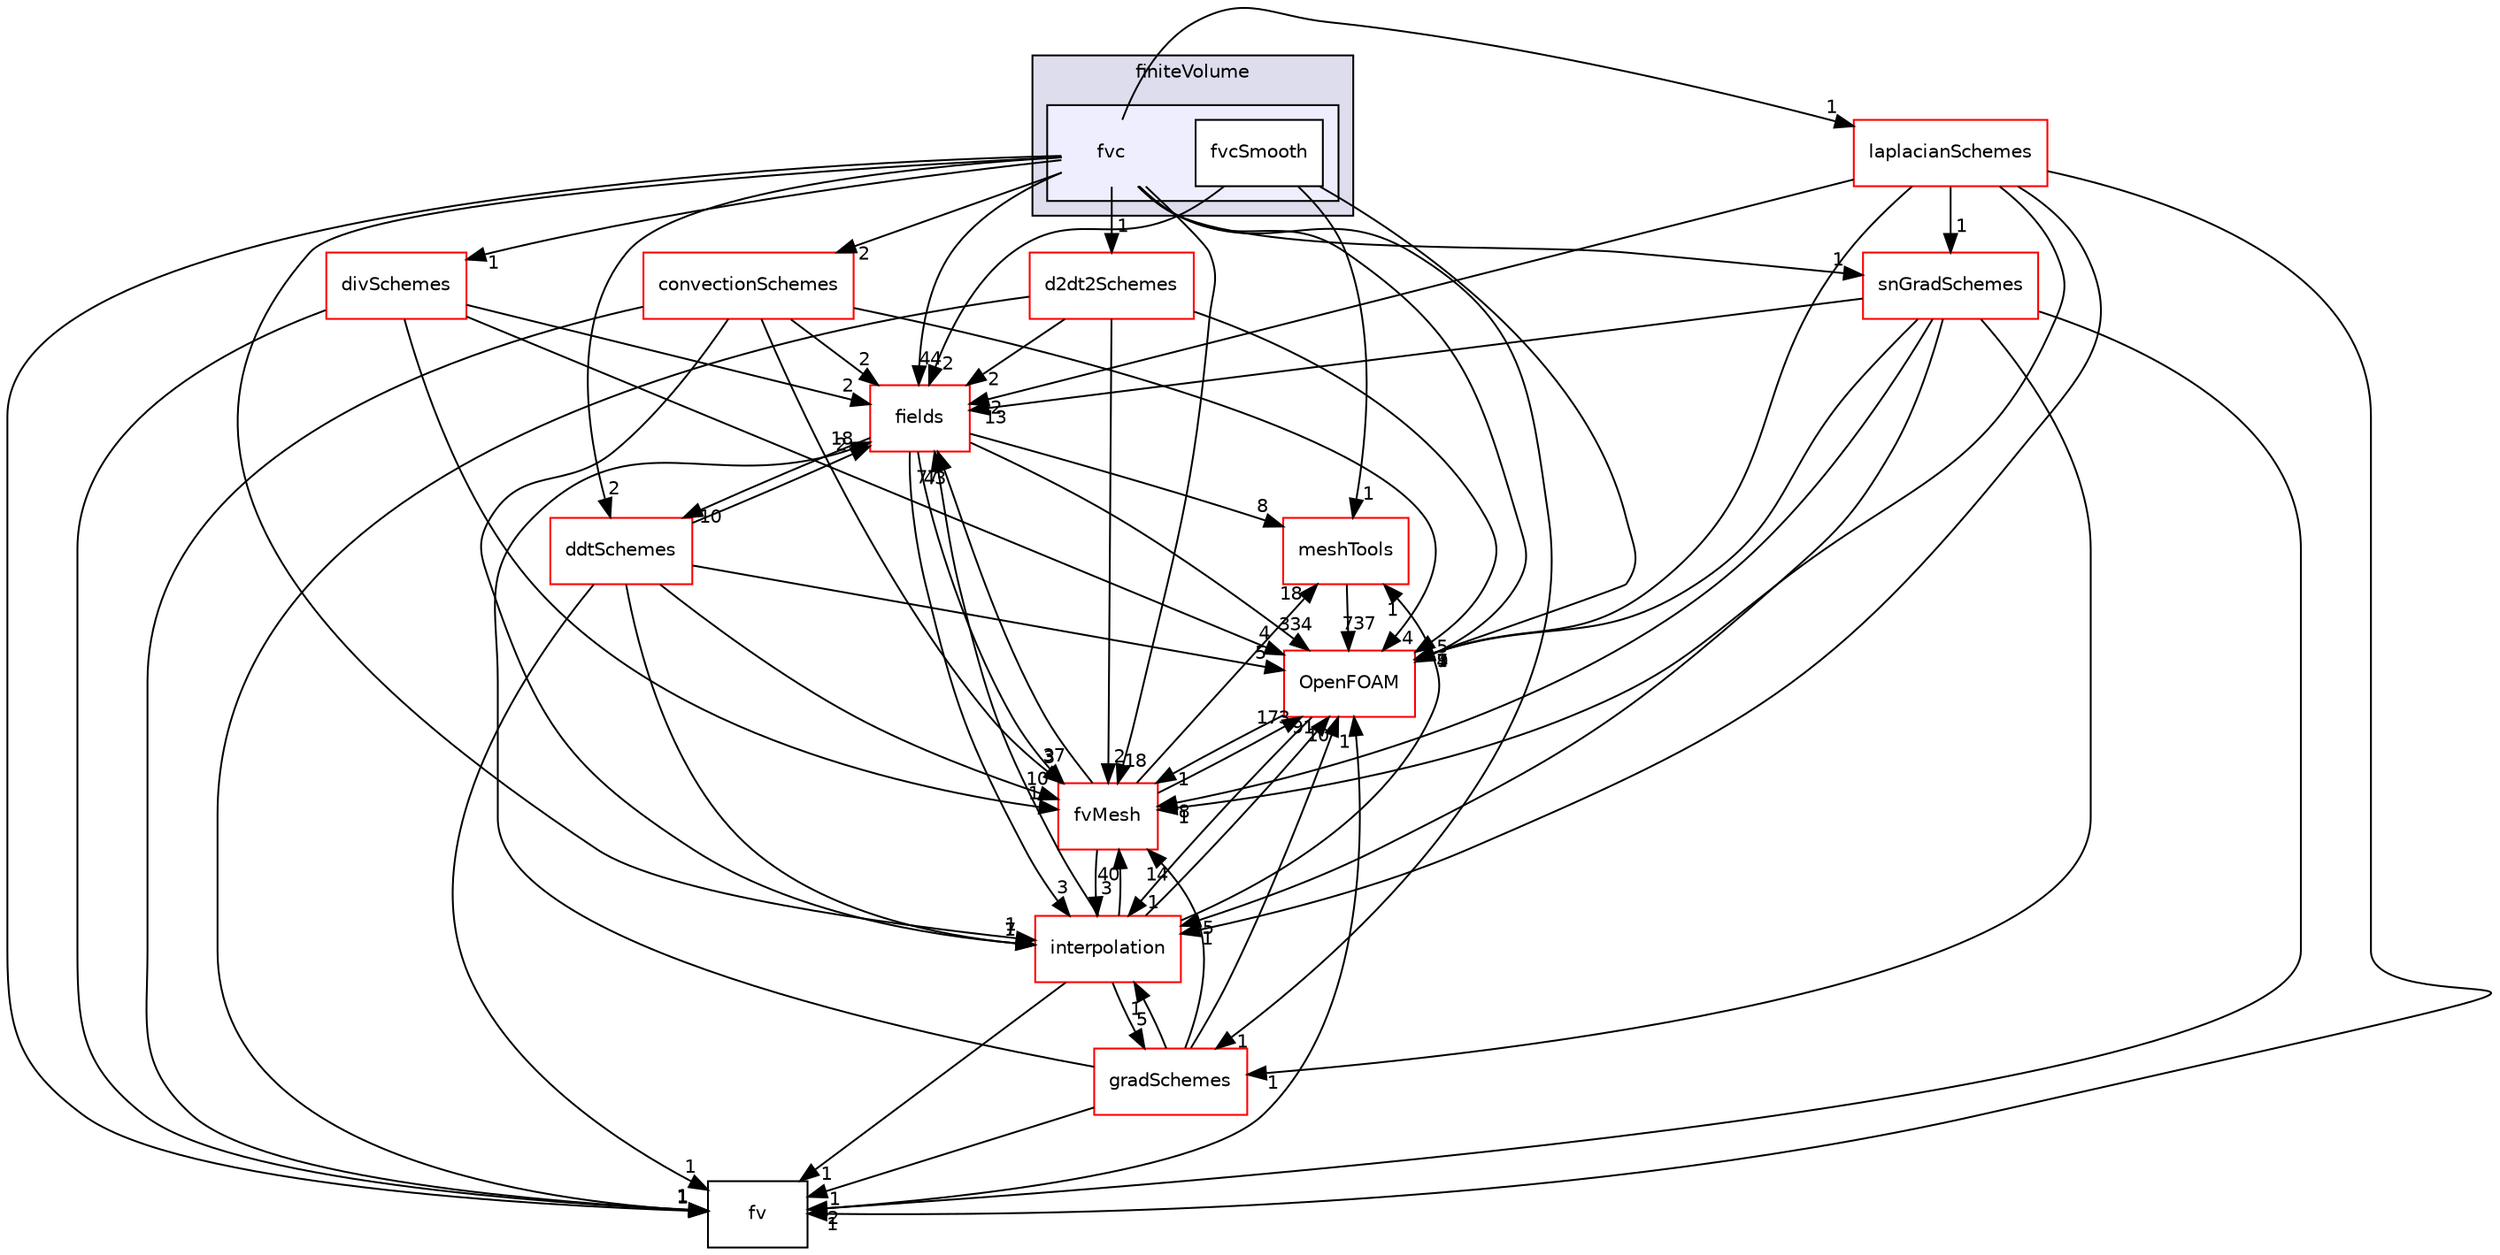digraph "src/finiteVolume/finiteVolume/fvc" {
  bgcolor=transparent;
  compound=true
  node [ fontsize="10", fontname="Helvetica"];
  edge [ labelfontsize="10", labelfontname="Helvetica"];
  subgraph clusterdir_2ea871e4defbdbd60808750cae643c63 {
    graph [ bgcolor="#ddddee", pencolor="black", label="finiteVolume" fontname="Helvetica", fontsize="10", URL="dir_2ea871e4defbdbd60808750cae643c63.html"]
  subgraph clusterdir_f4030f3362933683136e1dae328f10c0 {
    graph [ bgcolor="#eeeeff", pencolor="black", label="" URL="dir_f4030f3362933683136e1dae328f10c0.html"];
    dir_f4030f3362933683136e1dae328f10c0 [shape=plaintext label="fvc"];
    dir_bf3608eeadbcfde9dab130fa1ea4a0a1 [shape=box label="fvcSmooth" color="black" fillcolor="white" style="filled" URL="dir_bf3608eeadbcfde9dab130fa1ea4a0a1.html"];
  }
  }
  dir_203b29e442aa07f4b4423b43d42a1b70 [shape=box label="convectionSchemes" color="red" URL="dir_203b29e442aa07f4b4423b43d42a1b70.html"];
  dir_211d73fd6015a334f4cd90c9fb88c421 [shape=box label="gradSchemes" color="red" URL="dir_211d73fd6015a334f4cd90c9fb88c421.html"];
  dir_adc25defcf392e8d3a8e074b114e044e [shape=box label="d2dt2Schemes" color="red" URL="dir_adc25defcf392e8d3a8e074b114e044e.html"];
  dir_25ab4a83a983f7bb7a38b7f63bb141b7 [shape=box label="fields" color="red" URL="dir_25ab4a83a983f7bb7a38b7f63bb141b7.html"];
  dir_fdd76c956236d260794db7c0edbd8ca0 [shape=box label="divSchemes" color="red" URL="dir_fdd76c956236d260794db7c0edbd8ca0.html"];
  dir_ae30ad0bef50cf391b24c614251bb9fd [shape=box label="meshTools" color="red" URL="dir_ae30ad0bef50cf391b24c614251bb9fd.html"];
  dir_91771073560c986101bf22be7764122a [shape=box label="ddtSchemes" color="red" URL="dir_91771073560c986101bf22be7764122a.html"];
  dir_c382fa095c9c33d8673c0dd60aaef275 [shape=box label="fvMesh" color="red" URL="dir_c382fa095c9c33d8673c0dd60aaef275.html"];
  dir_f2a32fae3c7e5034ec75716fe725e251 [shape=box label="snGradSchemes" color="red" URL="dir_f2a32fae3c7e5034ec75716fe725e251.html"];
  dir_a586eb954e2e5e74ecf6fe95a2457777 [shape=box label="interpolation" color="red" URL="dir_a586eb954e2e5e74ecf6fe95a2457777.html"];
  dir_c5473ff19b20e6ec4dfe5c310b3778a8 [shape=box label="OpenFOAM" color="red" URL="dir_c5473ff19b20e6ec4dfe5c310b3778a8.html"];
  dir_9d1bb040ba59f659837e207512074d53 [shape=box label="laplacianSchemes" color="red" URL="dir_9d1bb040ba59f659837e207512074d53.html"];
  dir_0096c9c8cdcbf8f4884c37173134f444 [shape=box label="fv" URL="dir_0096c9c8cdcbf8f4884c37173134f444.html"];
  dir_203b29e442aa07f4b4423b43d42a1b70->dir_25ab4a83a983f7bb7a38b7f63bb141b7 [headlabel="2", labeldistance=1.5 headhref="dir_001055_000931.html"];
  dir_203b29e442aa07f4b4423b43d42a1b70->dir_c382fa095c9c33d8673c0dd60aaef275 [headlabel="3", labeldistance=1.5 headhref="dir_001055_001115.html"];
  dir_203b29e442aa07f4b4423b43d42a1b70->dir_a586eb954e2e5e74ecf6fe95a2457777 [headlabel="1", labeldistance=1.5 headhref="dir_001055_001161.html"];
  dir_203b29e442aa07f4b4423b43d42a1b70->dir_c5473ff19b20e6ec4dfe5c310b3778a8 [headlabel="4", labeldistance=1.5 headhref="dir_001055_001888.html"];
  dir_203b29e442aa07f4b4423b43d42a1b70->dir_0096c9c8cdcbf8f4884c37173134f444 [headlabel="1", labeldistance=1.5 headhref="dir_001055_001077.html"];
  dir_211d73fd6015a334f4cd90c9fb88c421->dir_25ab4a83a983f7bb7a38b7f63bb141b7 [headlabel="18", labeldistance=1.5 headhref="dir_001083_000931.html"];
  dir_211d73fd6015a334f4cd90c9fb88c421->dir_c382fa095c9c33d8673c0dd60aaef275 [headlabel="14", labeldistance=1.5 headhref="dir_001083_001115.html"];
  dir_211d73fd6015a334f4cd90c9fb88c421->dir_a586eb954e2e5e74ecf6fe95a2457777 [headlabel="1", labeldistance=1.5 headhref="dir_001083_001161.html"];
  dir_211d73fd6015a334f4cd90c9fb88c421->dir_c5473ff19b20e6ec4dfe5c310b3778a8 [headlabel="10", labeldistance=1.5 headhref="dir_001083_001888.html"];
  dir_211d73fd6015a334f4cd90c9fb88c421->dir_0096c9c8cdcbf8f4884c37173134f444 [headlabel="1", labeldistance=1.5 headhref="dir_001083_001077.html"];
  dir_adc25defcf392e8d3a8e074b114e044e->dir_25ab4a83a983f7bb7a38b7f63bb141b7 [headlabel="2", labeldistance=1.5 headhref="dir_001060_000931.html"];
  dir_adc25defcf392e8d3a8e074b114e044e->dir_c382fa095c9c33d8673c0dd60aaef275 [headlabel="2", labeldistance=1.5 headhref="dir_001060_001115.html"];
  dir_adc25defcf392e8d3a8e074b114e044e->dir_c5473ff19b20e6ec4dfe5c310b3778a8 [headlabel="5", labeldistance=1.5 headhref="dir_001060_001888.html"];
  dir_adc25defcf392e8d3a8e074b114e044e->dir_0096c9c8cdcbf8f4884c37173134f444 [headlabel="1", labeldistance=1.5 headhref="dir_001060_001077.html"];
  dir_25ab4a83a983f7bb7a38b7f63bb141b7->dir_ae30ad0bef50cf391b24c614251bb9fd [headlabel="8", labeldistance=1.5 headhref="dir_000931_001742.html"];
  dir_25ab4a83a983f7bb7a38b7f63bb141b7->dir_91771073560c986101bf22be7764122a [headlabel="10", labeldistance=1.5 headhref="dir_000931_001064.html"];
  dir_25ab4a83a983f7bb7a38b7f63bb141b7->dir_c382fa095c9c33d8673c0dd60aaef275 [headlabel="37", labeldistance=1.5 headhref="dir_000931_001115.html"];
  dir_25ab4a83a983f7bb7a38b7f63bb141b7->dir_a586eb954e2e5e74ecf6fe95a2457777 [headlabel="3", labeldistance=1.5 headhref="dir_000931_001161.html"];
  dir_25ab4a83a983f7bb7a38b7f63bb141b7->dir_c5473ff19b20e6ec4dfe5c310b3778a8 [headlabel="334", labeldistance=1.5 headhref="dir_000931_001888.html"];
  dir_fdd76c956236d260794db7c0edbd8ca0->dir_25ab4a83a983f7bb7a38b7f63bb141b7 [headlabel="2", labeldistance=1.5 headhref="dir_001074_000931.html"];
  dir_fdd76c956236d260794db7c0edbd8ca0->dir_c382fa095c9c33d8673c0dd60aaef275 [headlabel="1", labeldistance=1.5 headhref="dir_001074_001115.html"];
  dir_fdd76c956236d260794db7c0edbd8ca0->dir_c5473ff19b20e6ec4dfe5c310b3778a8 [headlabel="4", labeldistance=1.5 headhref="dir_001074_001888.html"];
  dir_fdd76c956236d260794db7c0edbd8ca0->dir_0096c9c8cdcbf8f4884c37173134f444 [headlabel="1", labeldistance=1.5 headhref="dir_001074_001077.html"];
  dir_ae30ad0bef50cf391b24c614251bb9fd->dir_c5473ff19b20e6ec4dfe5c310b3778a8 [headlabel="737", labeldistance=1.5 headhref="dir_001742_001888.html"];
  dir_f4030f3362933683136e1dae328f10c0->dir_203b29e442aa07f4b4423b43d42a1b70 [headlabel="2", labeldistance=1.5 headhref="dir_001078_001055.html"];
  dir_f4030f3362933683136e1dae328f10c0->dir_211d73fd6015a334f4cd90c9fb88c421 [headlabel="1", labeldistance=1.5 headhref="dir_001078_001083.html"];
  dir_f4030f3362933683136e1dae328f10c0->dir_adc25defcf392e8d3a8e074b114e044e [headlabel="1", labeldistance=1.5 headhref="dir_001078_001060.html"];
  dir_f4030f3362933683136e1dae328f10c0->dir_25ab4a83a983f7bb7a38b7f63bb141b7 [headlabel="44", labeldistance=1.5 headhref="dir_001078_000931.html"];
  dir_f4030f3362933683136e1dae328f10c0->dir_fdd76c956236d260794db7c0edbd8ca0 [headlabel="1", labeldistance=1.5 headhref="dir_001078_001074.html"];
  dir_f4030f3362933683136e1dae328f10c0->dir_91771073560c986101bf22be7764122a [headlabel="2", labeldistance=1.5 headhref="dir_001078_001064.html"];
  dir_f4030f3362933683136e1dae328f10c0->dir_c382fa095c9c33d8673c0dd60aaef275 [headlabel="18", labeldistance=1.5 headhref="dir_001078_001115.html"];
  dir_f4030f3362933683136e1dae328f10c0->dir_f2a32fae3c7e5034ec75716fe725e251 [headlabel="1", labeldistance=1.5 headhref="dir_001078_001097.html"];
  dir_f4030f3362933683136e1dae328f10c0->dir_a586eb954e2e5e74ecf6fe95a2457777 [headlabel="1", labeldistance=1.5 headhref="dir_001078_001161.html"];
  dir_f4030f3362933683136e1dae328f10c0->dir_c5473ff19b20e6ec4dfe5c310b3778a8 [headlabel="9", labeldistance=1.5 headhref="dir_001078_001888.html"];
  dir_f4030f3362933683136e1dae328f10c0->dir_9d1bb040ba59f659837e207512074d53 [headlabel="1", labeldistance=1.5 headhref="dir_001078_001094.html"];
  dir_f4030f3362933683136e1dae328f10c0->dir_0096c9c8cdcbf8f4884c37173134f444 [headlabel="1", labeldistance=1.5 headhref="dir_001078_001077.html"];
  dir_91771073560c986101bf22be7764122a->dir_25ab4a83a983f7bb7a38b7f63bb141b7 [headlabel="2", labeldistance=1.5 headhref="dir_001064_000931.html"];
  dir_91771073560c986101bf22be7764122a->dir_c382fa095c9c33d8673c0dd60aaef275 [headlabel="10", labeldistance=1.5 headhref="dir_001064_001115.html"];
  dir_91771073560c986101bf22be7764122a->dir_a586eb954e2e5e74ecf6fe95a2457777 [headlabel="7", labeldistance=1.5 headhref="dir_001064_001161.html"];
  dir_91771073560c986101bf22be7764122a->dir_c5473ff19b20e6ec4dfe5c310b3778a8 [headlabel="5", labeldistance=1.5 headhref="dir_001064_001888.html"];
  dir_91771073560c986101bf22be7764122a->dir_0096c9c8cdcbf8f4884c37173134f444 [headlabel="1", labeldistance=1.5 headhref="dir_001064_001077.html"];
  dir_c382fa095c9c33d8673c0dd60aaef275->dir_25ab4a83a983f7bb7a38b7f63bb141b7 [headlabel="43", labeldistance=1.5 headhref="dir_001115_000931.html"];
  dir_c382fa095c9c33d8673c0dd60aaef275->dir_ae30ad0bef50cf391b24c614251bb9fd [headlabel="18", labeldistance=1.5 headhref="dir_001115_001742.html"];
  dir_c382fa095c9c33d8673c0dd60aaef275->dir_a586eb954e2e5e74ecf6fe95a2457777 [headlabel="3", labeldistance=1.5 headhref="dir_001115_001161.html"];
  dir_c382fa095c9c33d8673c0dd60aaef275->dir_c5473ff19b20e6ec4dfe5c310b3778a8 [headlabel="173", labeldistance=1.5 headhref="dir_001115_001888.html"];
  dir_bf3608eeadbcfde9dab130fa1ea4a0a1->dir_25ab4a83a983f7bb7a38b7f63bb141b7 [headlabel="2", labeldistance=1.5 headhref="dir_001079_000931.html"];
  dir_bf3608eeadbcfde9dab130fa1ea4a0a1->dir_ae30ad0bef50cf391b24c614251bb9fd [headlabel="1", labeldistance=1.5 headhref="dir_001079_001742.html"];
  dir_bf3608eeadbcfde9dab130fa1ea4a0a1->dir_c5473ff19b20e6ec4dfe5c310b3778a8 [headlabel="1", labeldistance=1.5 headhref="dir_001079_001888.html"];
  dir_f2a32fae3c7e5034ec75716fe725e251->dir_211d73fd6015a334f4cd90c9fb88c421 [headlabel="1", labeldistance=1.5 headhref="dir_001097_001083.html"];
  dir_f2a32fae3c7e5034ec75716fe725e251->dir_25ab4a83a983f7bb7a38b7f63bb141b7 [headlabel="13", labeldistance=1.5 headhref="dir_001097_000931.html"];
  dir_f2a32fae3c7e5034ec75716fe725e251->dir_c382fa095c9c33d8673c0dd60aaef275 [headlabel="8", labeldistance=1.5 headhref="dir_001097_001115.html"];
  dir_f2a32fae3c7e5034ec75716fe725e251->dir_a586eb954e2e5e74ecf6fe95a2457777 [headlabel="5", labeldistance=1.5 headhref="dir_001097_001161.html"];
  dir_f2a32fae3c7e5034ec75716fe725e251->dir_c5473ff19b20e6ec4dfe5c310b3778a8 [headlabel="7", labeldistance=1.5 headhref="dir_001097_001888.html"];
  dir_f2a32fae3c7e5034ec75716fe725e251->dir_0096c9c8cdcbf8f4884c37173134f444 [headlabel="2", labeldistance=1.5 headhref="dir_001097_001077.html"];
  dir_a586eb954e2e5e74ecf6fe95a2457777->dir_211d73fd6015a334f4cd90c9fb88c421 [headlabel="5", labeldistance=1.5 headhref="dir_001161_001083.html"];
  dir_a586eb954e2e5e74ecf6fe95a2457777->dir_25ab4a83a983f7bb7a38b7f63bb141b7 [headlabel="77", labeldistance=1.5 headhref="dir_001161_000931.html"];
  dir_a586eb954e2e5e74ecf6fe95a2457777->dir_ae30ad0bef50cf391b24c614251bb9fd [headlabel="1", labeldistance=1.5 headhref="dir_001161_001742.html"];
  dir_a586eb954e2e5e74ecf6fe95a2457777->dir_c382fa095c9c33d8673c0dd60aaef275 [headlabel="40", labeldistance=1.5 headhref="dir_001161_001115.html"];
  dir_a586eb954e2e5e74ecf6fe95a2457777->dir_c5473ff19b20e6ec4dfe5c310b3778a8 [headlabel="91", labeldistance=1.5 headhref="dir_001161_001888.html"];
  dir_a586eb954e2e5e74ecf6fe95a2457777->dir_0096c9c8cdcbf8f4884c37173134f444 [headlabel="1", labeldistance=1.5 headhref="dir_001161_001077.html"];
  dir_c5473ff19b20e6ec4dfe5c310b3778a8->dir_c382fa095c9c33d8673c0dd60aaef275 [headlabel="1", labeldistance=1.5 headhref="dir_001888_001115.html"];
  dir_c5473ff19b20e6ec4dfe5c310b3778a8->dir_a586eb954e2e5e74ecf6fe95a2457777 [headlabel="1", labeldistance=1.5 headhref="dir_001888_001161.html"];
  dir_9d1bb040ba59f659837e207512074d53->dir_25ab4a83a983f7bb7a38b7f63bb141b7 [headlabel="2", labeldistance=1.5 headhref="dir_001094_000931.html"];
  dir_9d1bb040ba59f659837e207512074d53->dir_c382fa095c9c33d8673c0dd60aaef275 [headlabel="1", labeldistance=1.5 headhref="dir_001094_001115.html"];
  dir_9d1bb040ba59f659837e207512074d53->dir_f2a32fae3c7e5034ec75716fe725e251 [headlabel="1", labeldistance=1.5 headhref="dir_001094_001097.html"];
  dir_9d1bb040ba59f659837e207512074d53->dir_a586eb954e2e5e74ecf6fe95a2457777 [headlabel="1", labeldistance=1.5 headhref="dir_001094_001161.html"];
  dir_9d1bb040ba59f659837e207512074d53->dir_c5473ff19b20e6ec4dfe5c310b3778a8 [headlabel="4", labeldistance=1.5 headhref="dir_001094_001888.html"];
  dir_9d1bb040ba59f659837e207512074d53->dir_0096c9c8cdcbf8f4884c37173134f444 [headlabel="1", labeldistance=1.5 headhref="dir_001094_001077.html"];
  dir_0096c9c8cdcbf8f4884c37173134f444->dir_c5473ff19b20e6ec4dfe5c310b3778a8 [headlabel="1", labeldistance=1.5 headhref="dir_001077_001888.html"];
}

